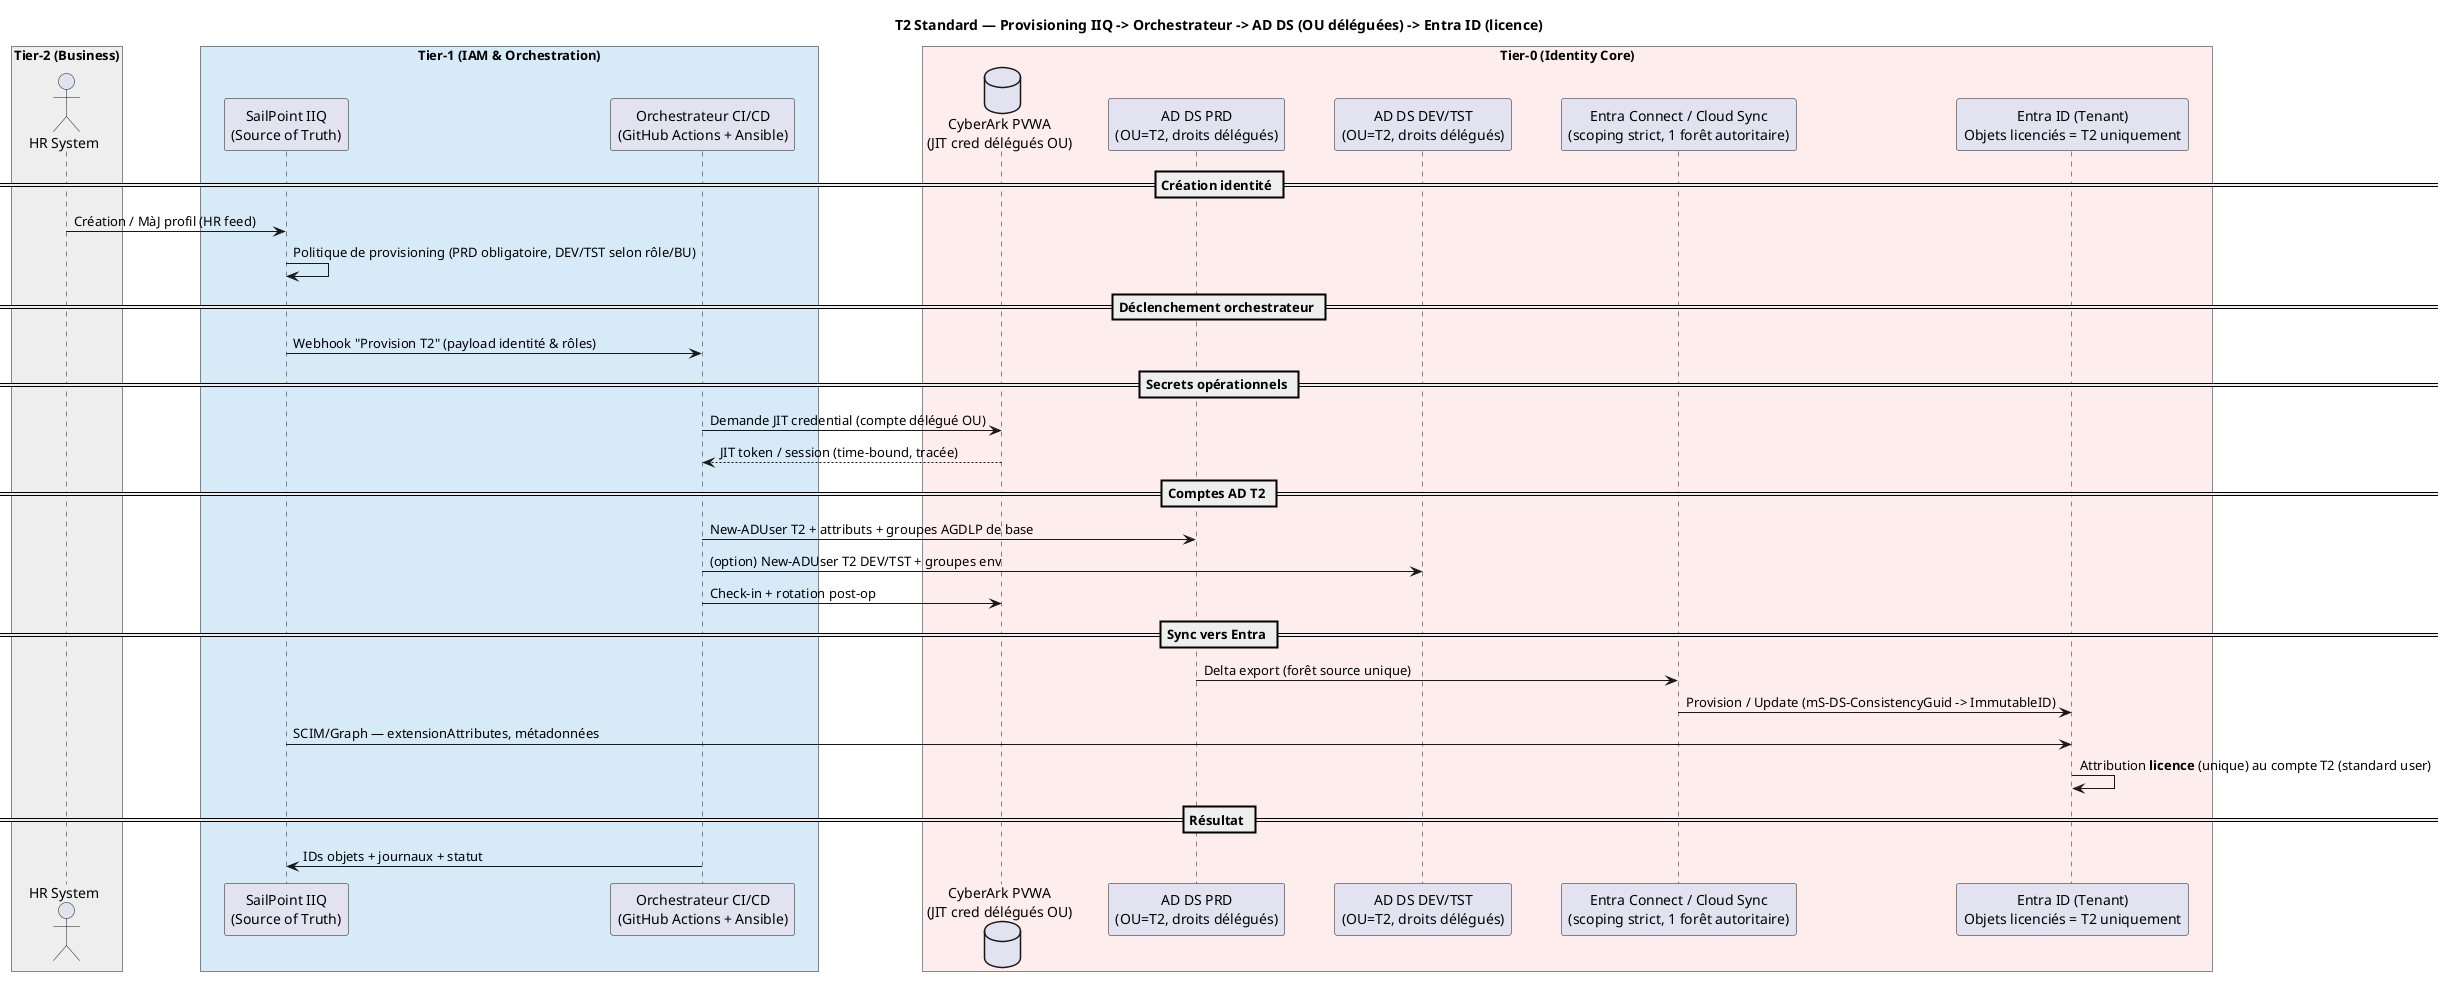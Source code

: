@startuml
title T2 Standard — Provisioning IIQ -> Orchestrateur -> AD DS (OU déléguées) -> Entra ID (licence)

skinparam ParticipantPadding 20
skinparam BoxPadding 10

box "Tier-2 (Business)" #EEEEEE
  actor "HR System" as HR
end box

box "Tier-1 (IAM & Orchestration)" #D6EAF8
  participant "SailPoint IIQ\n(Source of Truth)" as IIQ
  participant "Orchestrateur CI/CD\n(GitHub Actions + Ansible)" as ORCH
end box

box "Tier-0 (Identity Core)" #FDEDEC
  database "CyberArk PVWA\n(JIT cred délégués OU)" as PVWA
  participant "AD DS PRD\n(OU=T2, droits délégués)" as ADPRD
  participant "AD DS DEV/TST\n(OU=T2, droits délégués)" as ADNPRD
  participant "Entra Connect / Cloud Sync\n(scoping strict, 1 forêt autoritaire)" as CONNECT
  participant "Entra ID (Tenant)\nObjets licenciés = T2 uniquement" as AAD
end box

== Création identité ==
HR -> IIQ: Création / MàJ profil (HR feed)
IIQ -> IIQ: Politique de provisioning (PRD obligatoire, DEV/TST selon rôle/BU)

== Déclenchement orchestrateur ==
IIQ -> ORCH: Webhook "Provision T2" (payload identité & rôles)

== Secrets opérationnels ==
ORCH -> PVWA: Demande JIT credential (compte délégué OU)
PVWA --> ORCH: JIT token / session (time-bound, tracée)

== Comptes AD T2 ==
ORCH -> ADPRD: New-ADUser T2 + attributs + groupes AGDLP de base
ORCH -> ADNPRD: (option) New-ADUser T2 DEV/TST + groupes env
ORCH -> PVWA: Check-in + rotation post-op

== Sync vers Entra ==
ADPRD -> CONNECT: Delta export (forêt source unique)
CONNECT -> AAD: Provision / Update (mS-DS-ConsistencyGuid -> ImmutableID)
IIQ -> AAD: SCIM/Graph — extensionAttributes, métadonnées
AAD -> AAD: Attribution **licence** (unique) au compte T2 (standard user)

== Résultat ==
ORCH -> IIQ: IDs objets + journaux + statut
@enduml
